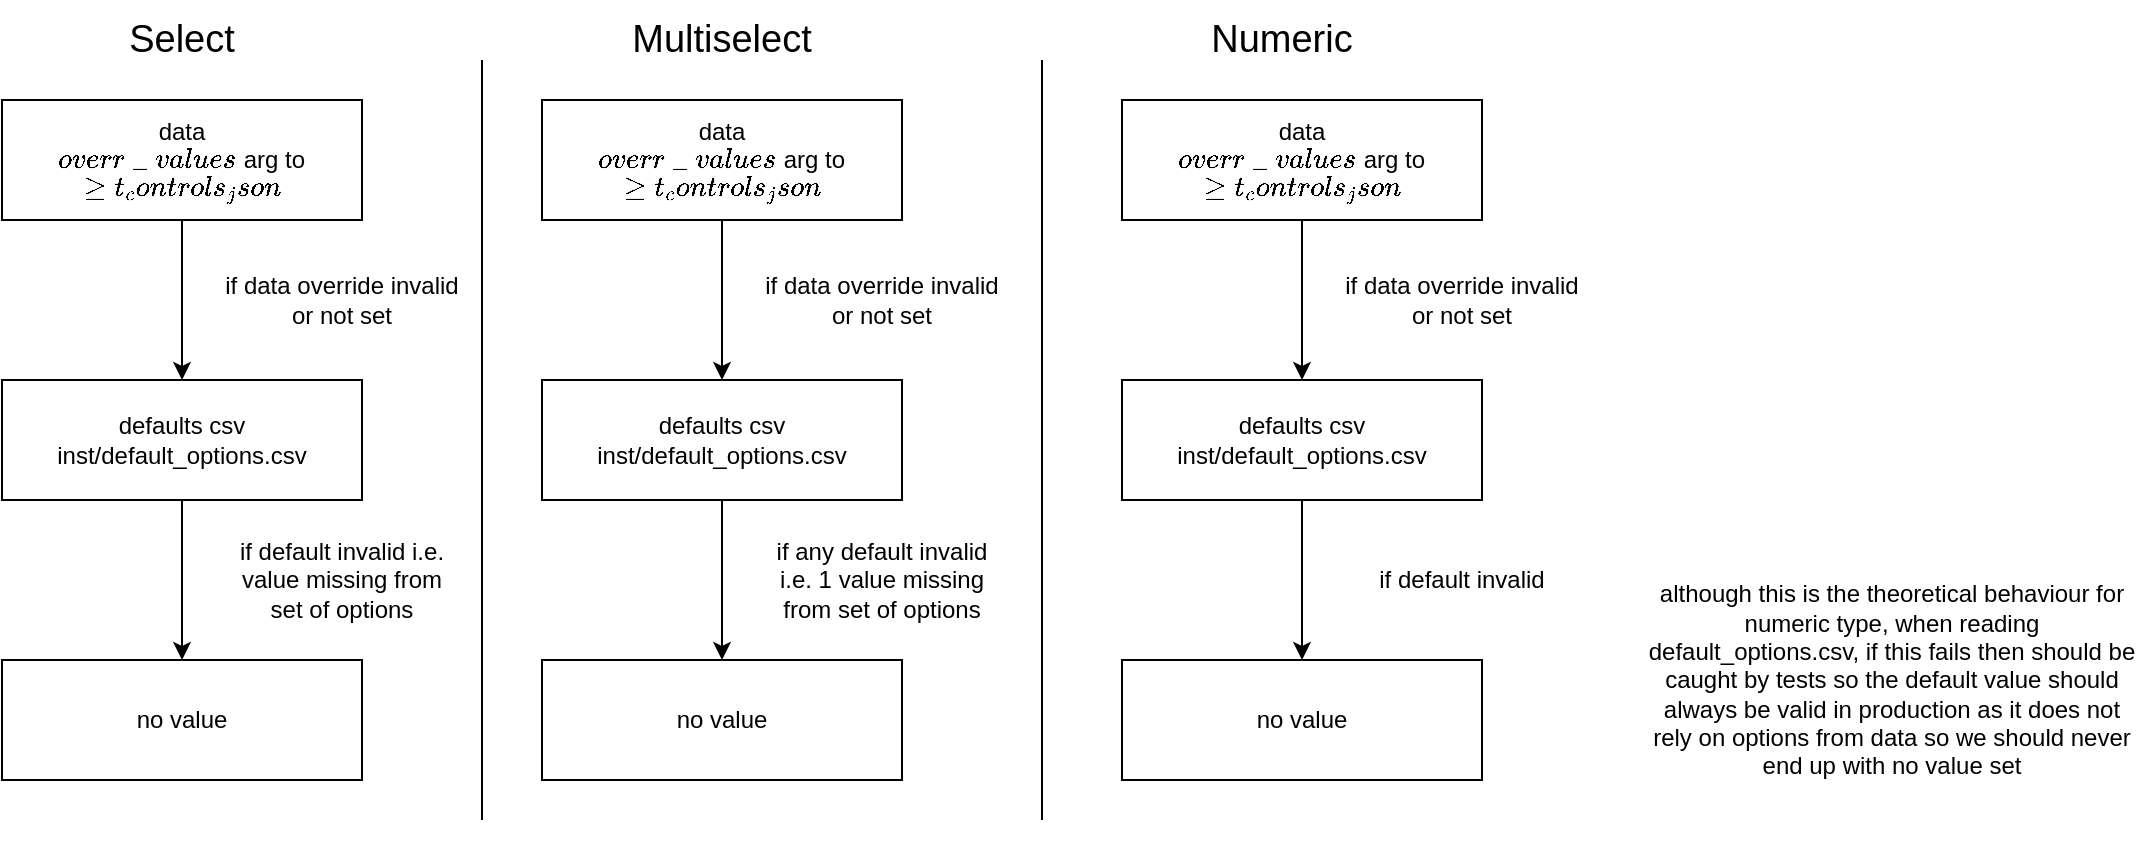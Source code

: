 <mxfile version="14.1.8" type="device"><diagram id="9-Q1vVVasDN53eaO7wgj" name="Page-1"><mxGraphModel dx="1102" dy="815" grid="1" gridSize="10" guides="1" tooltips="1" connect="1" arrows="1" fold="1" page="1" pageScale="1" pageWidth="3300" pageHeight="4681" math="0" shadow="0"><root><mxCell id="0"/><mxCell id="1" parent="0"/><mxCell id="_IUY2LXdHyDldZUs9Qlj-51" value="data&lt;br&gt;`override_values` arg to `get_controls_json`" style="rounded=0;whiteSpace=wrap;html=1;" parent="1" vertex="1"><mxGeometry x="280" y="220" width="180" height="60" as="geometry"/></mxCell><mxCell id="_IUY2LXdHyDldZUs9Qlj-52" value="defaults csv&lt;br&gt;inst/default_options.csv" style="rounded=0;whiteSpace=wrap;html=1;" parent="1" vertex="1"><mxGeometry x="280" y="360" width="180" height="60" as="geometry"/></mxCell><mxCell id="_IUY2LXdHyDldZUs9Qlj-54" value="no value" style="rounded=0;whiteSpace=wrap;html=1;" parent="1" vertex="1"><mxGeometry x="280" y="500" width="180" height="60" as="geometry"/></mxCell><mxCell id="_IUY2LXdHyDldZUs9Qlj-55" value="" style="endArrow=classic;html=1;exitX=0.5;exitY=1;exitDx=0;exitDy=0;entryX=0.5;entryY=0;entryDx=0;entryDy=0;" parent="1" source="_IUY2LXdHyDldZUs9Qlj-51" target="_IUY2LXdHyDldZUs9Qlj-52" edge="1"><mxGeometry width="50" height="50" relative="1" as="geometry"><mxPoint x="640" y="590" as="sourcePoint"/><mxPoint x="690" y="540" as="targetPoint"/></mxGeometry></mxCell><mxCell id="_IUY2LXdHyDldZUs9Qlj-56" value="" style="endArrow=classic;html=1;exitX=0.5;exitY=1;exitDx=0;exitDy=0;entryX=0.5;entryY=0;entryDx=0;entryDy=0;" parent="1" source="_IUY2LXdHyDldZUs9Qlj-52" edge="1"><mxGeometry width="50" height="50" relative="1" as="geometry"><mxPoint x="535" y="910" as="sourcePoint"/><mxPoint x="370" y="500" as="targetPoint"/></mxGeometry></mxCell><mxCell id="_IUY2LXdHyDldZUs9Qlj-58" value="if default invalid i.e. value missing from set of options" style="text;html=1;strokeColor=none;fillColor=none;align=center;verticalAlign=middle;whiteSpace=wrap;rounded=0;" parent="1" vertex="1"><mxGeometry x="390" y="440" width="120" height="40" as="geometry"/></mxCell><mxCell id="_IUY2LXdHyDldZUs9Qlj-59" value="if data override invalid or not set" style="text;html=1;strokeColor=none;fillColor=none;align=center;verticalAlign=middle;whiteSpace=wrap;rounded=0;" parent="1" vertex="1"><mxGeometry x="390" y="300" width="120" height="40" as="geometry"/></mxCell><mxCell id="_IUY2LXdHyDldZUs9Qlj-71" value="&lt;font style=&quot;font-size: 19px&quot;&gt;Select&lt;/font&gt;" style="text;html=1;strokeColor=none;fillColor=none;align=center;verticalAlign=middle;whiteSpace=wrap;rounded=0;" parent="1" vertex="1"><mxGeometry x="325" y="170" width="90" height="40" as="geometry"/></mxCell><mxCell id="_IUY2LXdHyDldZUs9Qlj-72" value="data&lt;br&gt;`override_values` arg to `get_controls_json`" style="rounded=0;whiteSpace=wrap;html=1;" parent="1" vertex="1"><mxGeometry x="550" y="220" width="180" height="60" as="geometry"/></mxCell><mxCell id="_IUY2LXdHyDldZUs9Qlj-73" value="defaults csv&lt;br&gt;inst/default_options.csv" style="rounded=0;whiteSpace=wrap;html=1;" parent="1" vertex="1"><mxGeometry x="550" y="360" width="180" height="60" as="geometry"/></mxCell><mxCell id="_IUY2LXdHyDldZUs9Qlj-75" value="no value" style="rounded=0;whiteSpace=wrap;html=1;" parent="1" vertex="1"><mxGeometry x="550" y="500" width="180" height="60" as="geometry"/></mxCell><mxCell id="_IUY2LXdHyDldZUs9Qlj-76" value="" style="endArrow=classic;html=1;exitX=0.5;exitY=1;exitDx=0;exitDy=0;entryX=0.5;entryY=0;entryDx=0;entryDy=0;" parent="1" source="_IUY2LXdHyDldZUs9Qlj-72" target="_IUY2LXdHyDldZUs9Qlj-73" edge="1"><mxGeometry width="50" height="50" relative="1" as="geometry"><mxPoint x="910" y="590" as="sourcePoint"/><mxPoint x="960" y="540" as="targetPoint"/></mxGeometry></mxCell><mxCell id="_IUY2LXdHyDldZUs9Qlj-77" value="" style="endArrow=classic;html=1;exitX=0.5;exitY=1;exitDx=0;exitDy=0;entryX=0.5;entryY=0;entryDx=0;entryDy=0;" parent="1" source="_IUY2LXdHyDldZUs9Qlj-73" edge="1"><mxGeometry width="50" height="50" relative="1" as="geometry"><mxPoint x="805" y="910" as="sourcePoint"/><mxPoint x="640" y="500" as="targetPoint"/></mxGeometry></mxCell><mxCell id="_IUY2LXdHyDldZUs9Qlj-79" value="if any default invalid i.e. 1 value missing from set of options" style="text;html=1;strokeColor=none;fillColor=none;align=center;verticalAlign=middle;whiteSpace=wrap;rounded=0;" parent="1" vertex="1"><mxGeometry x="660" y="440" width="120" height="40" as="geometry"/></mxCell><mxCell id="_IUY2LXdHyDldZUs9Qlj-80" value="if data override invalid or not set" style="text;html=1;strokeColor=none;fillColor=none;align=center;verticalAlign=middle;whiteSpace=wrap;rounded=0;" parent="1" vertex="1"><mxGeometry x="660" y="300" width="120" height="40" as="geometry"/></mxCell><mxCell id="_IUY2LXdHyDldZUs9Qlj-82" value="&lt;font style=&quot;font-size: 19px&quot;&gt;Multiselect&lt;/font&gt;" style="text;html=1;strokeColor=none;fillColor=none;align=center;verticalAlign=middle;whiteSpace=wrap;rounded=0;" parent="1" vertex="1"><mxGeometry x="595" y="170" width="90" height="40" as="geometry"/></mxCell><mxCell id="_IUY2LXdHyDldZUs9Qlj-83" value="" style="endArrow=none;html=1;" parent="1" edge="1"><mxGeometry width="50" height="50" relative="1" as="geometry"><mxPoint x="520" y="580" as="sourcePoint"/><mxPoint x="520" y="200" as="targetPoint"/></mxGeometry></mxCell><mxCell id="_IUY2LXdHyDldZUs9Qlj-94" value="&lt;font style=&quot;font-size: 19px&quot;&gt;Numeric&lt;/font&gt;" style="text;html=1;strokeColor=none;fillColor=none;align=center;verticalAlign=middle;whiteSpace=wrap;rounded=0;" parent="1" vertex="1"><mxGeometry x="875" y="170" width="90" height="40" as="geometry"/></mxCell><mxCell id="_IUY2LXdHyDldZUs9Qlj-95" value="" style="endArrow=none;html=1;" parent="1" edge="1"><mxGeometry width="50" height="50" relative="1" as="geometry"><mxPoint x="800" y="580" as="sourcePoint"/><mxPoint x="800" y="200" as="targetPoint"/></mxGeometry></mxCell><mxCell id="_IUY2LXdHyDldZUs9Qlj-96" value="although this is the theoretical behaviour for numeric type, when reading default_options.csv, if this fails then should be caught by tests so the default value should always be valid in production as it does not rely on options from data so we should never end up with no value set" style="text;html=1;strokeColor=none;fillColor=none;align=center;verticalAlign=middle;whiteSpace=wrap;rounded=0;" parent="1" vertex="1"><mxGeometry x="1100" y="420" width="250" height="180" as="geometry"/></mxCell><mxCell id="mdxbL1w3FjMgJlNAhTvS-6" value="data&lt;br&gt;`override_values` arg to `get_controls_json`" style="rounded=0;whiteSpace=wrap;html=1;" vertex="1" parent="1"><mxGeometry x="840" y="220" width="180" height="60" as="geometry"/></mxCell><mxCell id="mdxbL1w3FjMgJlNAhTvS-7" value="defaults csv&lt;br&gt;inst/default_options.csv" style="rounded=0;whiteSpace=wrap;html=1;" vertex="1" parent="1"><mxGeometry x="840" y="360" width="180" height="60" as="geometry"/></mxCell><mxCell id="mdxbL1w3FjMgJlNAhTvS-8" value="no value" style="rounded=0;whiteSpace=wrap;html=1;" vertex="1" parent="1"><mxGeometry x="840" y="500" width="180" height="60" as="geometry"/></mxCell><mxCell id="mdxbL1w3FjMgJlNAhTvS-9" value="" style="endArrow=classic;html=1;exitX=0.5;exitY=1;exitDx=0;exitDy=0;entryX=0.5;entryY=0;entryDx=0;entryDy=0;" edge="1" parent="1" source="mdxbL1w3FjMgJlNAhTvS-6" target="mdxbL1w3FjMgJlNAhTvS-7"><mxGeometry width="50" height="50" relative="1" as="geometry"><mxPoint x="1200" y="590" as="sourcePoint"/><mxPoint x="1250" y="540" as="targetPoint"/></mxGeometry></mxCell><mxCell id="mdxbL1w3FjMgJlNAhTvS-10" value="" style="endArrow=classic;html=1;exitX=0.5;exitY=1;exitDx=0;exitDy=0;entryX=0.5;entryY=0;entryDx=0;entryDy=0;" edge="1" parent="1" source="mdxbL1w3FjMgJlNAhTvS-7"><mxGeometry width="50" height="50" relative="1" as="geometry"><mxPoint x="1095" y="910" as="sourcePoint"/><mxPoint x="930" y="500" as="targetPoint"/></mxGeometry></mxCell><mxCell id="mdxbL1w3FjMgJlNAhTvS-11" value="if default invalid" style="text;html=1;strokeColor=none;fillColor=none;align=center;verticalAlign=middle;whiteSpace=wrap;rounded=0;" vertex="1" parent="1"><mxGeometry x="950" y="440" width="120" height="40" as="geometry"/></mxCell><mxCell id="mdxbL1w3FjMgJlNAhTvS-12" value="if data override invalid or not set" style="text;html=1;strokeColor=none;fillColor=none;align=center;verticalAlign=middle;whiteSpace=wrap;rounded=0;" vertex="1" parent="1"><mxGeometry x="950" y="300" width="120" height="40" as="geometry"/></mxCell></root></mxGraphModel></diagram></mxfile>